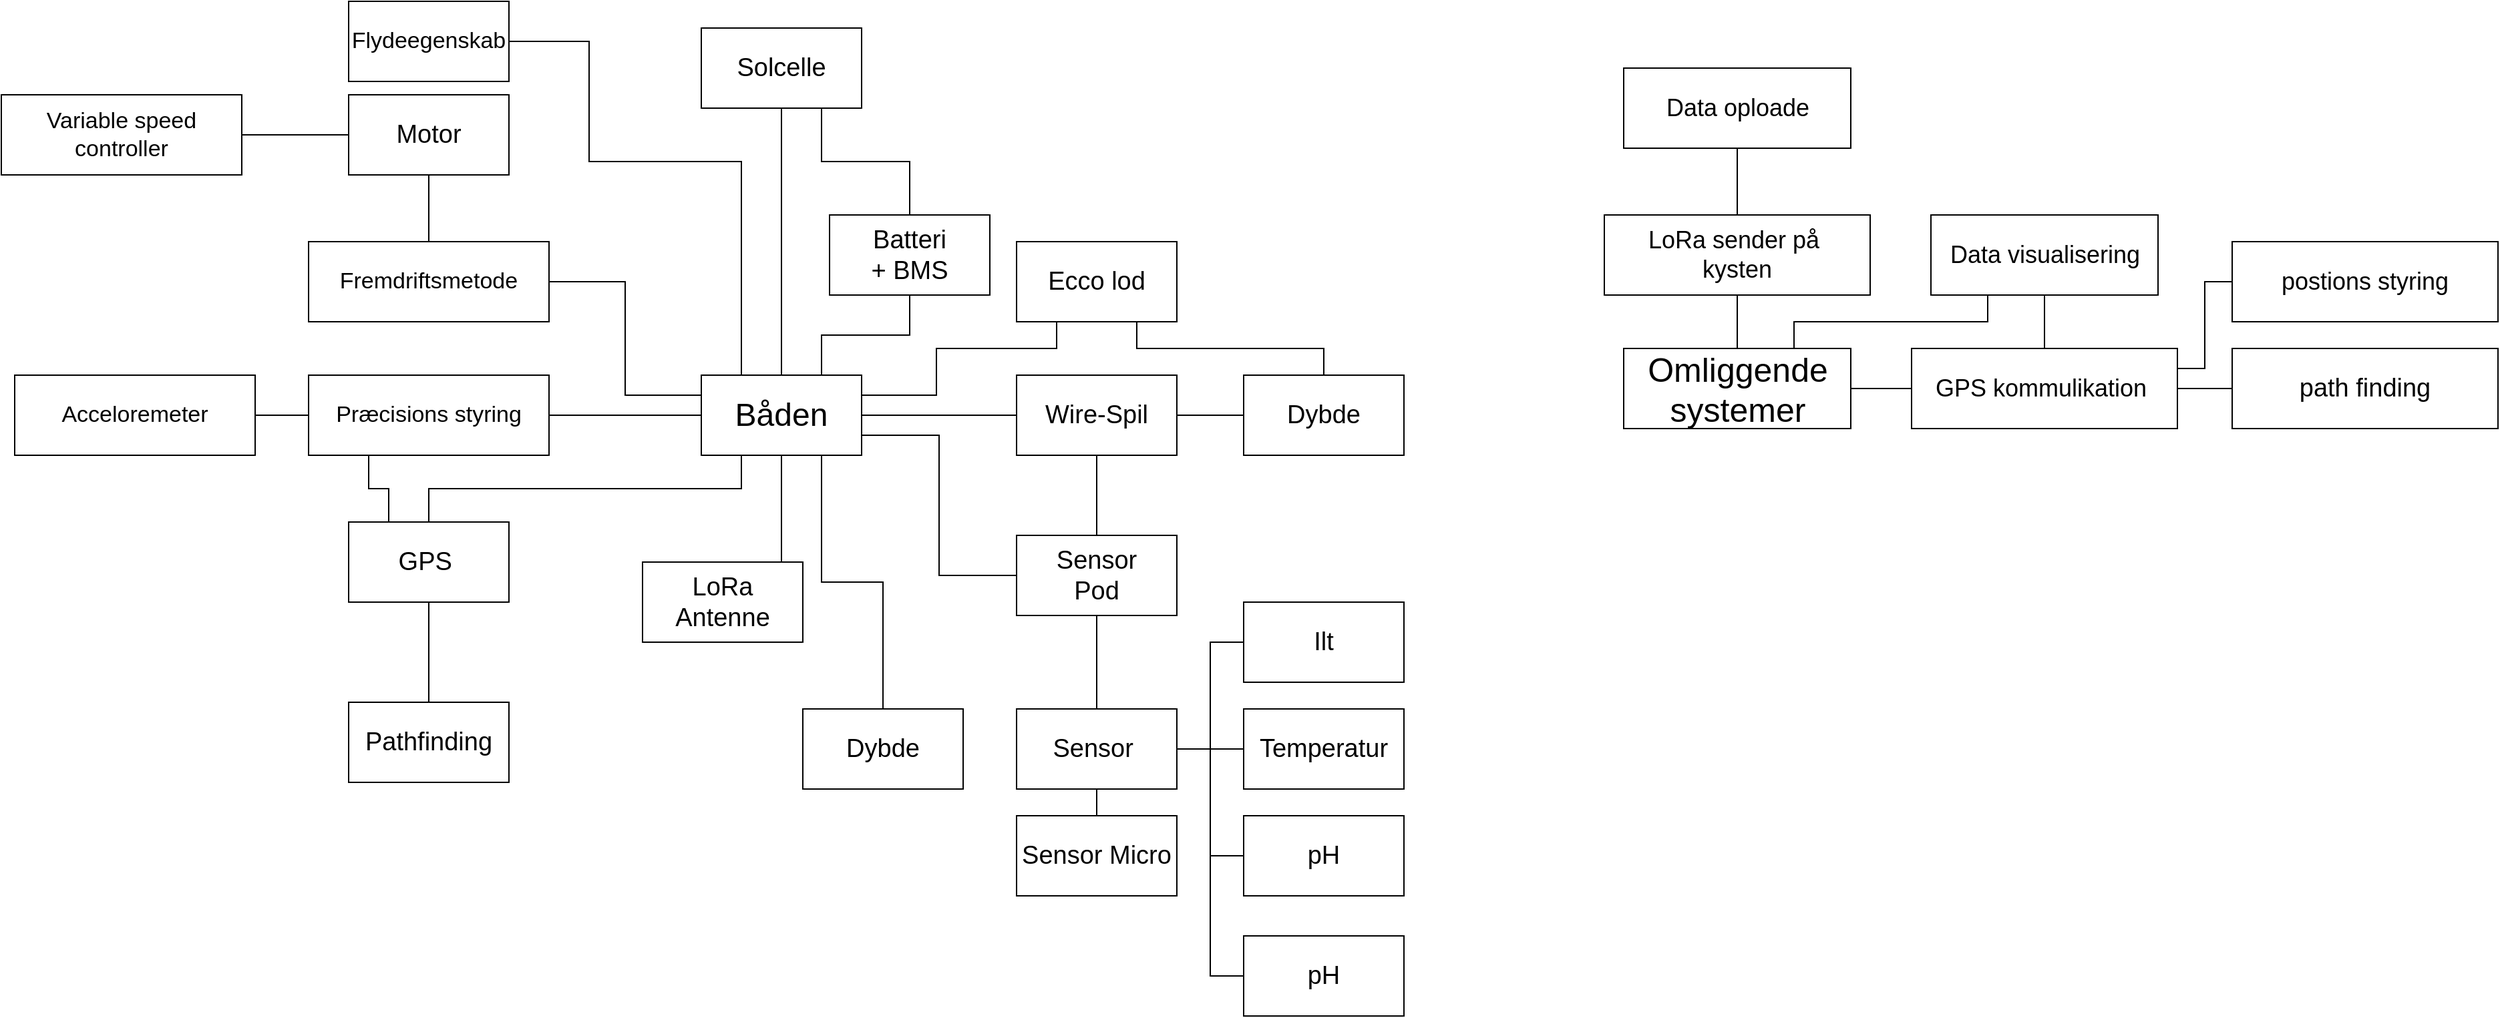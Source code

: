 <mxfile version="16.5.3" type="github">
  <diagram id="erpGU3eYgXvApTLNxW-y" name="Page-1">
    <mxGraphModel dx="1825" dy="576" grid="1" gridSize="10" guides="1" tooltips="1" connect="1" arrows="1" fold="1" page="1" pageScale="1" pageWidth="827" pageHeight="1169" math="0" shadow="0">
      <root>
        <mxCell id="0" />
        <mxCell id="1" parent="0" />
        <mxCell id="SieacuqeAXUAK5aDUlHt-1" value="Motor" style="rounded=0;whiteSpace=wrap;html=1;fontSize=19;" vertex="1" parent="1">
          <mxGeometry x="90" y="100" width="120" height="60" as="geometry" />
        </mxCell>
        <mxCell id="SieacuqeAXUAK5aDUlHt-19" style="edgeStyle=orthogonalEdgeStyle;rounded=0;orthogonalLoop=1;jettySize=auto;html=1;exitX=1;exitY=0.5;exitDx=0;exitDy=0;entryX=0;entryY=0.5;entryDx=0;entryDy=0;fontSize=21;endArrow=none;endFill=0;" edge="1" parent="1" source="SieacuqeAXUAK5aDUlHt-4" target="SieacuqeAXUAK5aDUlHt-11">
          <mxGeometry relative="1" as="geometry" />
        </mxCell>
        <mxCell id="SieacuqeAXUAK5aDUlHt-22" style="edgeStyle=orthogonalEdgeStyle;rounded=0;orthogonalLoop=1;jettySize=auto;html=1;exitX=0.75;exitY=0;exitDx=0;exitDy=0;entryX=0.5;entryY=1;entryDx=0;entryDy=0;fontSize=21;endArrow=none;endFill=0;" edge="1" parent="1" source="SieacuqeAXUAK5aDUlHt-4" target="SieacuqeAXUAK5aDUlHt-7">
          <mxGeometry relative="1" as="geometry" />
        </mxCell>
        <mxCell id="SieacuqeAXUAK5aDUlHt-23" style="edgeStyle=orthogonalEdgeStyle;rounded=0;orthogonalLoop=1;jettySize=auto;html=1;entryX=0.5;entryY=0;entryDx=0;entryDy=0;fontSize=21;endArrow=none;endFill=0;exitX=0.5;exitY=1;exitDx=0;exitDy=0;" edge="1" parent="1" source="SieacuqeAXUAK5aDUlHt-4" target="SieacuqeAXUAK5aDUlHt-6">
          <mxGeometry relative="1" as="geometry">
            <mxPoint x="490" y="150" as="sourcePoint" />
            <Array as="points">
              <mxPoint x="414" y="430" />
              <mxPoint x="414" y="430" />
            </Array>
          </mxGeometry>
        </mxCell>
        <mxCell id="SieacuqeAXUAK5aDUlHt-24" style="edgeStyle=orthogonalEdgeStyle;rounded=0;orthogonalLoop=1;jettySize=auto;html=1;exitX=0.5;exitY=0;exitDx=0;exitDy=0;entryX=0.5;entryY=1;entryDx=0;entryDy=0;fontSize=21;endArrow=none;endFill=0;" edge="1" parent="1" source="SieacuqeAXUAK5aDUlHt-4" target="SieacuqeAXUAK5aDUlHt-5">
          <mxGeometry relative="1" as="geometry" />
        </mxCell>
        <mxCell id="SieacuqeAXUAK5aDUlHt-25" style="edgeStyle=orthogonalEdgeStyle;rounded=0;orthogonalLoop=1;jettySize=auto;html=1;entryX=0.5;entryY=1;entryDx=0;entryDy=0;fontSize=21;endArrow=none;endFill=0;" edge="1" parent="1" source="SieacuqeAXUAK5aDUlHt-8" target="SieacuqeAXUAK5aDUlHt-1">
          <mxGeometry relative="1" as="geometry" />
        </mxCell>
        <mxCell id="SieacuqeAXUAK5aDUlHt-26" style="edgeStyle=orthogonalEdgeStyle;rounded=0;orthogonalLoop=1;jettySize=auto;html=1;exitX=0;exitY=0.25;exitDx=0;exitDy=0;entryX=1;entryY=0.5;entryDx=0;entryDy=0;fontSize=21;endArrow=none;endFill=0;" edge="1" parent="1" source="SieacuqeAXUAK5aDUlHt-4" target="SieacuqeAXUAK5aDUlHt-8">
          <mxGeometry relative="1" as="geometry" />
        </mxCell>
        <mxCell id="SieacuqeAXUAK5aDUlHt-31" style="edgeStyle=orthogonalEdgeStyle;rounded=0;orthogonalLoop=1;jettySize=auto;html=1;exitX=0.25;exitY=0;exitDx=0;exitDy=0;fontSize=21;endArrow=none;endFill=0;entryX=1;entryY=0.5;entryDx=0;entryDy=0;" edge="1" parent="1" source="SieacuqeAXUAK5aDUlHt-4" target="SieacuqeAXUAK5aDUlHt-32">
          <mxGeometry relative="1" as="geometry">
            <mxPoint x="420" y="540" as="targetPoint" />
            <Array as="points">
              <mxPoint x="384" y="150" />
              <mxPoint x="270" y="150" />
              <mxPoint x="270" y="60" />
            </Array>
          </mxGeometry>
        </mxCell>
        <mxCell id="SieacuqeAXUAK5aDUlHt-38" style="edgeStyle=orthogonalEdgeStyle;rounded=0;orthogonalLoop=1;jettySize=auto;html=1;exitX=0;exitY=0.5;exitDx=0;exitDy=0;fontSize=24;endArrow=none;endFill=0;entryX=1;entryY=0.5;entryDx=0;entryDy=0;" edge="1" parent="1" source="SieacuqeAXUAK5aDUlHt-4" target="SieacuqeAXUAK5aDUlHt-39">
          <mxGeometry relative="1" as="geometry">
            <mxPoint x="330" y="190" as="targetPoint" />
          </mxGeometry>
        </mxCell>
        <mxCell id="SieacuqeAXUAK5aDUlHt-44" style="edgeStyle=orthogonalEdgeStyle;rounded=0;orthogonalLoop=1;jettySize=auto;html=1;exitX=1;exitY=0.25;exitDx=0;exitDy=0;entryX=0.25;entryY=1;entryDx=0;entryDy=0;fontSize=24;endArrow=none;endFill=0;" edge="1" parent="1" source="SieacuqeAXUAK5aDUlHt-4" target="SieacuqeAXUAK5aDUlHt-43">
          <mxGeometry relative="1" as="geometry">
            <Array as="points">
              <mxPoint x="530" y="325" />
              <mxPoint x="530" y="290" />
              <mxPoint x="620" y="290" />
            </Array>
          </mxGeometry>
        </mxCell>
        <mxCell id="SieacuqeAXUAK5aDUlHt-4" value="Båden" style="rounded=0;whiteSpace=wrap;html=1;fontSize=24;" vertex="1" parent="1">
          <mxGeometry x="354" y="310" width="120" height="60" as="geometry" />
        </mxCell>
        <mxCell id="SieacuqeAXUAK5aDUlHt-28" style="edgeStyle=orthogonalEdgeStyle;rounded=0;orthogonalLoop=1;jettySize=auto;html=1;exitX=0.75;exitY=1;exitDx=0;exitDy=0;entryX=0.5;entryY=0;entryDx=0;entryDy=0;fontSize=21;endArrow=none;endFill=0;" edge="1" parent="1" source="SieacuqeAXUAK5aDUlHt-5" target="SieacuqeAXUAK5aDUlHt-7">
          <mxGeometry relative="1" as="geometry" />
        </mxCell>
        <mxCell id="SieacuqeAXUAK5aDUlHt-5" value="Solcelle" style="rounded=0;whiteSpace=wrap;html=1;fontSize=19;" vertex="1" parent="1">
          <mxGeometry x="354" y="50" width="120" height="60" as="geometry" />
        </mxCell>
        <mxCell id="SieacuqeAXUAK5aDUlHt-6" value="LoRa Antenne" style="rounded=0;whiteSpace=wrap;html=1;fontSize=19;" vertex="1" parent="1">
          <mxGeometry x="310" y="450" width="120" height="60" as="geometry" />
        </mxCell>
        <mxCell id="SieacuqeAXUAK5aDUlHt-7" value="Batteri&lt;br style=&quot;font-size: 19px;&quot;&gt;+ BMS" style="rounded=0;whiteSpace=wrap;html=1;fontSize=19;" vertex="1" parent="1">
          <mxGeometry x="450" y="190" width="120" height="60" as="geometry" />
        </mxCell>
        <mxCell id="SieacuqeAXUAK5aDUlHt-8" value="Fremdriftsmetode" style="rounded=0;whiteSpace=wrap;html=1;fontSize=17;" vertex="1" parent="1">
          <mxGeometry x="60" y="210" width="180" height="60" as="geometry" />
        </mxCell>
        <mxCell id="SieacuqeAXUAK5aDUlHt-11" value="Wire-Spil&lt;br style=&quot;font-size: 19px;&quot;&gt;" style="rounded=0;whiteSpace=wrap;html=1;fontSize=19;" vertex="1" parent="1">
          <mxGeometry x="590" y="310" width="120" height="60" as="geometry" />
        </mxCell>
        <mxCell id="SieacuqeAXUAK5aDUlHt-16" style="edgeStyle=orthogonalEdgeStyle;rounded=0;orthogonalLoop=1;jettySize=auto;html=1;exitX=1;exitY=0.5;exitDx=0;exitDy=0;entryX=0;entryY=0.5;entryDx=0;entryDy=0;fontSize=21;endArrow=none;endFill=0;" edge="1" parent="1" source="SieacuqeAXUAK5aDUlHt-12" target="SieacuqeAXUAK5aDUlHt-13">
          <mxGeometry relative="1" as="geometry" />
        </mxCell>
        <mxCell id="SieacuqeAXUAK5aDUlHt-17" style="edgeStyle=orthogonalEdgeStyle;rounded=0;orthogonalLoop=1;jettySize=auto;html=1;exitX=1;exitY=0.5;exitDx=0;exitDy=0;entryX=0;entryY=0.5;entryDx=0;entryDy=0;fontSize=21;endArrow=none;endFill=0;" edge="1" parent="1" source="SieacuqeAXUAK5aDUlHt-12" target="SieacuqeAXUAK5aDUlHt-14">
          <mxGeometry relative="1" as="geometry" />
        </mxCell>
        <mxCell id="SieacuqeAXUAK5aDUlHt-18" style="edgeStyle=orthogonalEdgeStyle;rounded=0;orthogonalLoop=1;jettySize=auto;html=1;exitX=1;exitY=0.5;exitDx=0;exitDy=0;entryX=0;entryY=0.5;entryDx=0;entryDy=0;fontSize=21;endArrow=none;endFill=0;" edge="1" parent="1" source="SieacuqeAXUAK5aDUlHt-12" target="SieacuqeAXUAK5aDUlHt-15">
          <mxGeometry relative="1" as="geometry" />
        </mxCell>
        <mxCell id="SieacuqeAXUAK5aDUlHt-21" style="edgeStyle=orthogonalEdgeStyle;rounded=0;orthogonalLoop=1;jettySize=auto;html=1;exitX=0.5;exitY=0;exitDx=0;exitDy=0;entryX=0.5;entryY=1;entryDx=0;entryDy=0;fontSize=21;endArrow=none;endFill=0;" edge="1" parent="1" source="SieacuqeAXUAK5aDUlHt-12" target="Qp3bTgfLaRTd99Ayi7u3-1">
          <mxGeometry relative="1" as="geometry">
            <mxPoint x="650" y="470" as="targetPoint" />
          </mxGeometry>
        </mxCell>
        <mxCell id="SieacuqeAXUAK5aDUlHt-36" style="edgeStyle=orthogonalEdgeStyle;rounded=0;orthogonalLoop=1;jettySize=auto;html=1;exitX=0.5;exitY=1;exitDx=0;exitDy=0;fontSize=17;endArrow=none;endFill=0;entryX=0.5;entryY=0;entryDx=0;entryDy=0;" edge="1" parent="1" source="SieacuqeAXUAK5aDUlHt-12" target="SieacuqeAXUAK5aDUlHt-37">
          <mxGeometry relative="1" as="geometry">
            <mxPoint x="680" y="620" as="targetPoint" />
          </mxGeometry>
        </mxCell>
        <mxCell id="SieacuqeAXUAK5aDUlHt-51" style="edgeStyle=orthogonalEdgeStyle;rounded=0;orthogonalLoop=1;jettySize=auto;html=1;exitX=1;exitY=0.5;exitDx=0;exitDy=0;fontSize=24;endArrow=none;endFill=0;entryX=0;entryY=0.5;entryDx=0;entryDy=0;" edge="1" parent="1" source="SieacuqeAXUAK5aDUlHt-12" target="SieacuqeAXUAK5aDUlHt-52">
          <mxGeometry relative="1" as="geometry">
            <mxPoint x="740" y="760" as="targetPoint" />
          </mxGeometry>
        </mxCell>
        <mxCell id="SieacuqeAXUAK5aDUlHt-12" value="Sensor&amp;nbsp;" style="rounded=0;whiteSpace=wrap;html=1;fontSize=19;" vertex="1" parent="1">
          <mxGeometry x="590" y="560" width="120" height="60" as="geometry" />
        </mxCell>
        <mxCell id="SieacuqeAXUAK5aDUlHt-13" value="Ilt" style="rounded=0;whiteSpace=wrap;html=1;fontSize=19;" vertex="1" parent="1">
          <mxGeometry x="760" y="480" width="120" height="60" as="geometry" />
        </mxCell>
        <mxCell id="SieacuqeAXUAK5aDUlHt-14" value="Temperatur" style="rounded=0;whiteSpace=wrap;html=1;fontSize=19;" vertex="1" parent="1">
          <mxGeometry x="760" y="560" width="120" height="60" as="geometry" />
        </mxCell>
        <mxCell id="SieacuqeAXUAK5aDUlHt-15" value="pH" style="rounded=0;whiteSpace=wrap;html=1;fontSize=19;" vertex="1" parent="1">
          <mxGeometry x="760" y="640" width="120" height="60" as="geometry" />
        </mxCell>
        <mxCell id="SieacuqeAXUAK5aDUlHt-34" style="edgeStyle=orthogonalEdgeStyle;rounded=0;orthogonalLoop=1;jettySize=auto;html=1;exitX=0.5;exitY=1;exitDx=0;exitDy=0;fontSize=17;endArrow=none;endFill=0;" edge="1" parent="1" source="SieacuqeAXUAK5aDUlHt-29" target="SieacuqeAXUAK5aDUlHt-33">
          <mxGeometry relative="1" as="geometry" />
        </mxCell>
        <mxCell id="Qp3bTgfLaRTd99Ayi7u3-1" value="Sensor&lt;br style=&quot;font-size: 19px;&quot;&gt;Pod" style="rounded=0;whiteSpace=wrap;html=1;fontSize=19;" vertex="1" parent="1">
          <mxGeometry x="590" y="430" width="120" height="60" as="geometry" />
        </mxCell>
        <mxCell id="SieacuqeAXUAK5aDUlHt-65" style="edgeStyle=orthogonalEdgeStyle;rounded=0;orthogonalLoop=1;jettySize=auto;html=1;exitX=0.25;exitY=0;exitDx=0;exitDy=0;entryX=0.25;entryY=1;entryDx=0;entryDy=0;fontSize=24;endArrow=none;endFill=0;" edge="1" parent="1" source="SieacuqeAXUAK5aDUlHt-29" target="SieacuqeAXUAK5aDUlHt-39">
          <mxGeometry relative="1" as="geometry" />
        </mxCell>
        <mxCell id="SieacuqeAXUAK5aDUlHt-29" value="GPS&amp;nbsp;" style="rounded=0;whiteSpace=wrap;html=1;fontSize=19;" vertex="1" parent="1">
          <mxGeometry x="90" y="420" width="120" height="60" as="geometry" />
        </mxCell>
        <mxCell id="Qp3bTgfLaRTd99Ayi7u3-2" style="edgeStyle=orthogonalEdgeStyle;rounded=0;orthogonalLoop=1;jettySize=auto;html=1;exitX=0.5;exitY=0;exitDx=0;exitDy=0;entryX=0.5;entryY=1;entryDx=0;entryDy=0;fontSize=21;endArrow=none;endFill=0;" edge="1" parent="1" source="Qp3bTgfLaRTd99Ayi7u3-1" target="SieacuqeAXUAK5aDUlHt-11">
          <mxGeometry relative="1" as="geometry">
            <mxPoint x="660" y="570" as="sourcePoint" />
            <mxPoint x="660" y="500" as="targetPoint" />
          </mxGeometry>
        </mxCell>
        <mxCell id="SieacuqeAXUAK5aDUlHt-30" style="edgeStyle=orthogonalEdgeStyle;rounded=0;orthogonalLoop=1;jettySize=auto;html=1;exitX=0.25;exitY=1;exitDx=0;exitDy=0;entryX=0.5;entryY=0;entryDx=0;entryDy=0;fontSize=21;endArrow=none;endFill=0;" edge="1" parent="1" source="SieacuqeAXUAK5aDUlHt-4" target="SieacuqeAXUAK5aDUlHt-29">
          <mxGeometry relative="1" as="geometry" />
        </mxCell>
        <mxCell id="Qp3bTgfLaRTd99Ayi7u3-3" style="edgeStyle=orthogonalEdgeStyle;rounded=0;orthogonalLoop=1;jettySize=auto;html=1;exitX=1;exitY=0.75;exitDx=0;exitDy=0;entryX=0;entryY=0.5;entryDx=0;entryDy=0;fontSize=21;endArrow=none;endFill=0;" edge="1" parent="1" source="SieacuqeAXUAK5aDUlHt-4" target="Qp3bTgfLaRTd99Ayi7u3-1">
          <mxGeometry relative="1" as="geometry">
            <mxPoint x="484" y="365" as="sourcePoint" />
            <mxPoint x="600" y="600" as="targetPoint" />
          </mxGeometry>
        </mxCell>
        <mxCell id="SieacuqeAXUAK5aDUlHt-32" value="Flydeegenskab" style="rounded=0;whiteSpace=wrap;html=1;fontSize=17;" vertex="1" parent="1">
          <mxGeometry x="90" y="30" width="120" height="60" as="geometry" />
        </mxCell>
        <mxCell id="SieacuqeAXUAK5aDUlHt-33" value="Pathfinding" style="rounded=0;whiteSpace=wrap;html=1;fontSize=19;" vertex="1" parent="1">
          <mxGeometry x="90" y="555" width="120" height="60" as="geometry" />
        </mxCell>
        <mxCell id="SieacuqeAXUAK5aDUlHt-40" style="edgeStyle=orthogonalEdgeStyle;rounded=0;orthogonalLoop=1;jettySize=auto;html=1;exitX=1;exitY=0.5;exitDx=0;exitDy=0;entryX=0;entryY=0.5;entryDx=0;entryDy=0;fontSize=24;endArrow=none;endFill=0;" edge="1" parent="1" source="SieacuqeAXUAK5aDUlHt-35" target="SieacuqeAXUAK5aDUlHt-1">
          <mxGeometry relative="1" as="geometry" />
        </mxCell>
        <mxCell id="SieacuqeAXUAK5aDUlHt-35" value="Variable speed controller" style="rounded=0;whiteSpace=wrap;html=1;fontSize=17;" vertex="1" parent="1">
          <mxGeometry x="-170" y="100" width="180" height="60" as="geometry" />
        </mxCell>
        <mxCell id="SieacuqeAXUAK5aDUlHt-37" value="Sensor Micro" style="rounded=0;whiteSpace=wrap;html=1;fontSize=19;" vertex="1" parent="1">
          <mxGeometry x="590" y="640" width="120" height="60" as="geometry" />
        </mxCell>
        <mxCell id="SieacuqeAXUAK5aDUlHt-64" style="edgeStyle=orthogonalEdgeStyle;rounded=0;orthogonalLoop=1;jettySize=auto;html=1;exitX=0;exitY=0.5;exitDx=0;exitDy=0;entryX=1;entryY=0.5;entryDx=0;entryDy=0;fontSize=24;endArrow=none;endFill=0;" edge="1" parent="1" source="SieacuqeAXUAK5aDUlHt-39" target="SieacuqeAXUAK5aDUlHt-63">
          <mxGeometry relative="1" as="geometry" />
        </mxCell>
        <mxCell id="SieacuqeAXUAK5aDUlHt-39" value="Præcisions styring" style="rounded=0;whiteSpace=wrap;html=1;fontSize=17;" vertex="1" parent="1">
          <mxGeometry x="60" y="310" width="180" height="60" as="geometry" />
        </mxCell>
        <mxCell id="SieacuqeAXUAK5aDUlHt-54" style="edgeStyle=orthogonalEdgeStyle;rounded=0;orthogonalLoop=1;jettySize=auto;html=1;exitX=0.5;exitY=0;exitDx=0;exitDy=0;entryX=0.5;entryY=1;entryDx=0;entryDy=0;fontSize=24;endArrow=none;endFill=0;" edge="1" parent="1" source="SieacuqeAXUAK5aDUlHt-41" target="SieacuqeAXUAK5aDUlHt-50">
          <mxGeometry relative="1" as="geometry" />
        </mxCell>
        <mxCell id="SieacuqeAXUAK5aDUlHt-60" style="edgeStyle=orthogonalEdgeStyle;rounded=0;orthogonalLoop=1;jettySize=auto;html=1;exitX=0.75;exitY=0;exitDx=0;exitDy=0;entryX=0.25;entryY=1;entryDx=0;entryDy=0;fontSize=24;endArrow=none;endFill=0;" edge="1" parent="1" source="SieacuqeAXUAK5aDUlHt-41" target="SieacuqeAXUAK5aDUlHt-48">
          <mxGeometry relative="1" as="geometry">
            <Array as="points">
              <mxPoint x="1172" y="270" />
              <mxPoint x="1317" y="270" />
            </Array>
          </mxGeometry>
        </mxCell>
        <mxCell id="SieacuqeAXUAK5aDUlHt-61" style="edgeStyle=orthogonalEdgeStyle;rounded=0;orthogonalLoop=1;jettySize=auto;html=1;exitX=1;exitY=0.5;exitDx=0;exitDy=0;entryX=0;entryY=0.5;entryDx=0;entryDy=0;fontSize=24;endArrow=none;endFill=0;" edge="1" parent="1" source="SieacuqeAXUAK5aDUlHt-41" target="SieacuqeAXUAK5aDUlHt-49">
          <mxGeometry relative="1" as="geometry" />
        </mxCell>
        <mxCell id="SieacuqeAXUAK5aDUlHt-41" value="Omliggende systemer" style="rounded=0;whiteSpace=wrap;html=1;fontSize=25;" vertex="1" parent="1">
          <mxGeometry x="1044.5" y="290" width="170" height="60" as="geometry" />
        </mxCell>
        <mxCell id="Qp3bTgfLaRTd99Ayi7u3-4" value="Dybde" style="rounded=0;whiteSpace=wrap;html=1;fontSize=19;" vertex="1" parent="1">
          <mxGeometry x="760" y="310" width="120" height="60" as="geometry" />
        </mxCell>
        <mxCell id="SieacuqeAXUAK5aDUlHt-42" value="Data oploade" style="rounded=0;whiteSpace=wrap;html=1;fontSize=18;" vertex="1" parent="1">
          <mxGeometry x="1044.5" y="80" width="170" height="60" as="geometry" />
        </mxCell>
        <mxCell id="Qp3bTgfLaRTd99Ayi7u3-5" style="edgeStyle=orthogonalEdgeStyle;rounded=0;orthogonalLoop=1;jettySize=auto;html=1;entryX=0;entryY=0.5;entryDx=0;entryDy=0;fontSize=21;endArrow=none;endFill=0;exitX=1;exitY=0.5;exitDx=0;exitDy=0;" edge="1" parent="1" source="SieacuqeAXUAK5aDUlHt-11" target="Qp3bTgfLaRTd99Ayi7u3-4">
          <mxGeometry relative="1" as="geometry">
            <mxPoint x="720" y="340" as="sourcePoint" />
            <mxPoint x="600" y="350" as="targetPoint" />
          </mxGeometry>
        </mxCell>
        <mxCell id="SieacuqeAXUAK5aDUlHt-45" style="edgeStyle=orthogonalEdgeStyle;rounded=0;orthogonalLoop=1;jettySize=auto;html=1;exitX=0.75;exitY=1;exitDx=0;exitDy=0;fontSize=24;endArrow=none;endFill=0;" edge="1" parent="1" source="SieacuqeAXUAK5aDUlHt-43" target="Qp3bTgfLaRTd99Ayi7u3-4">
          <mxGeometry relative="1" as="geometry" />
        </mxCell>
        <mxCell id="SieacuqeAXUAK5aDUlHt-43" value="Ecco lod" style="rounded=0;whiteSpace=wrap;html=1;fontSize=19;" vertex="1" parent="1">
          <mxGeometry x="590" y="210" width="120" height="60" as="geometry" />
        </mxCell>
        <mxCell id="Qp3bTgfLaRTd99Ayi7u3-6" value="Dybde" style="rounded=0;whiteSpace=wrap;html=1;fontSize=19;" vertex="1" parent="1">
          <mxGeometry x="430" y="560" width="120" height="60" as="geometry" />
        </mxCell>
        <mxCell id="Qp3bTgfLaRTd99Ayi7u3-7" style="edgeStyle=orthogonalEdgeStyle;rounded=0;orthogonalLoop=1;jettySize=auto;html=1;exitX=0.75;exitY=1;exitDx=0;exitDy=0;fontSize=21;endArrow=none;endFill=0;entryX=0.5;entryY=0;entryDx=0;entryDy=0;" edge="1" parent="1" source="SieacuqeAXUAK5aDUlHt-4" target="Qp3bTgfLaRTd99Ayi7u3-6">
          <mxGeometry relative="1" as="geometry">
            <mxPoint x="330" y="570" as="targetPoint" />
            <mxPoint x="424" y="380" as="sourcePoint" />
          </mxGeometry>
        </mxCell>
        <mxCell id="SieacuqeAXUAK5aDUlHt-48" value="Data visualisering" style="rounded=0;whiteSpace=wrap;html=1;fontSize=18;" vertex="1" parent="1">
          <mxGeometry x="1274.5" y="190" width="170" height="60" as="geometry" />
        </mxCell>
        <mxCell id="SieacuqeAXUAK5aDUlHt-57" style="edgeStyle=orthogonalEdgeStyle;rounded=0;orthogonalLoop=1;jettySize=auto;html=1;exitX=1;exitY=0.5;exitDx=0;exitDy=0;entryX=0;entryY=0.5;entryDx=0;entryDy=0;fontSize=24;endArrow=none;endFill=0;" edge="1" parent="1" source="SieacuqeAXUAK5aDUlHt-49" target="SieacuqeAXUAK5aDUlHt-55">
          <mxGeometry relative="1" as="geometry" />
        </mxCell>
        <mxCell id="SieacuqeAXUAK5aDUlHt-58" style="edgeStyle=orthogonalEdgeStyle;rounded=0;orthogonalLoop=1;jettySize=auto;html=1;exitX=1;exitY=0.25;exitDx=0;exitDy=0;entryX=0;entryY=0.5;entryDx=0;entryDy=0;fontSize=24;endArrow=none;endFill=0;" edge="1" parent="1" source="SieacuqeAXUAK5aDUlHt-49" target="SieacuqeAXUAK5aDUlHt-56">
          <mxGeometry relative="1" as="geometry" />
        </mxCell>
        <mxCell id="SieacuqeAXUAK5aDUlHt-59" style="edgeStyle=orthogonalEdgeStyle;rounded=0;orthogonalLoop=1;jettySize=auto;html=1;exitX=0.5;exitY=0;exitDx=0;exitDy=0;entryX=0.5;entryY=1;entryDx=0;entryDy=0;fontSize=24;endArrow=none;endFill=0;" edge="1" parent="1" source="SieacuqeAXUAK5aDUlHt-49" target="SieacuqeAXUAK5aDUlHt-48">
          <mxGeometry relative="1" as="geometry" />
        </mxCell>
        <mxCell id="SieacuqeAXUAK5aDUlHt-49" value="GPS kommulikation&amp;nbsp;" style="rounded=0;whiteSpace=wrap;html=1;fontSize=18;" vertex="1" parent="1">
          <mxGeometry x="1260" y="290" width="199" height="60" as="geometry" />
        </mxCell>
        <mxCell id="SieacuqeAXUAK5aDUlHt-53" style="edgeStyle=orthogonalEdgeStyle;rounded=0;orthogonalLoop=1;jettySize=auto;html=1;exitX=0.5;exitY=0;exitDx=0;exitDy=0;entryX=0.5;entryY=1;entryDx=0;entryDy=0;fontSize=24;endArrow=none;endFill=0;" edge="1" parent="1" source="SieacuqeAXUAK5aDUlHt-50" target="SieacuqeAXUAK5aDUlHt-42">
          <mxGeometry relative="1" as="geometry" />
        </mxCell>
        <mxCell id="SieacuqeAXUAK5aDUlHt-50" value="LoRa sender på&amp;nbsp;&lt;br style=&quot;font-size: 18px;&quot;&gt;kysten" style="rounded=0;whiteSpace=wrap;html=1;fontSize=18;" vertex="1" parent="1">
          <mxGeometry x="1030" y="190" width="199" height="60" as="geometry" />
        </mxCell>
        <mxCell id="SieacuqeAXUAK5aDUlHt-52" value="pH" style="rounded=0;whiteSpace=wrap;html=1;fontSize=19;" vertex="1" parent="1">
          <mxGeometry x="760" y="730" width="120" height="60" as="geometry" />
        </mxCell>
        <mxCell id="SieacuqeAXUAK5aDUlHt-55" value="path finding" style="rounded=0;whiteSpace=wrap;html=1;fontSize=19;" vertex="1" parent="1">
          <mxGeometry x="1500" y="290" width="199" height="60" as="geometry" />
        </mxCell>
        <mxCell id="SieacuqeAXUAK5aDUlHt-56" value="postions styring" style="rounded=0;whiteSpace=wrap;html=1;fontSize=18;" vertex="1" parent="1">
          <mxGeometry x="1500" y="210" width="199" height="60" as="geometry" />
        </mxCell>
        <mxCell id="SieacuqeAXUAK5aDUlHt-63" value="Acceloremeter" style="rounded=0;whiteSpace=wrap;html=1;fontSize=17;" vertex="1" parent="1">
          <mxGeometry x="-160" y="310" width="180" height="60" as="geometry" />
        </mxCell>
      </root>
    </mxGraphModel>
  </diagram>
</mxfile>
